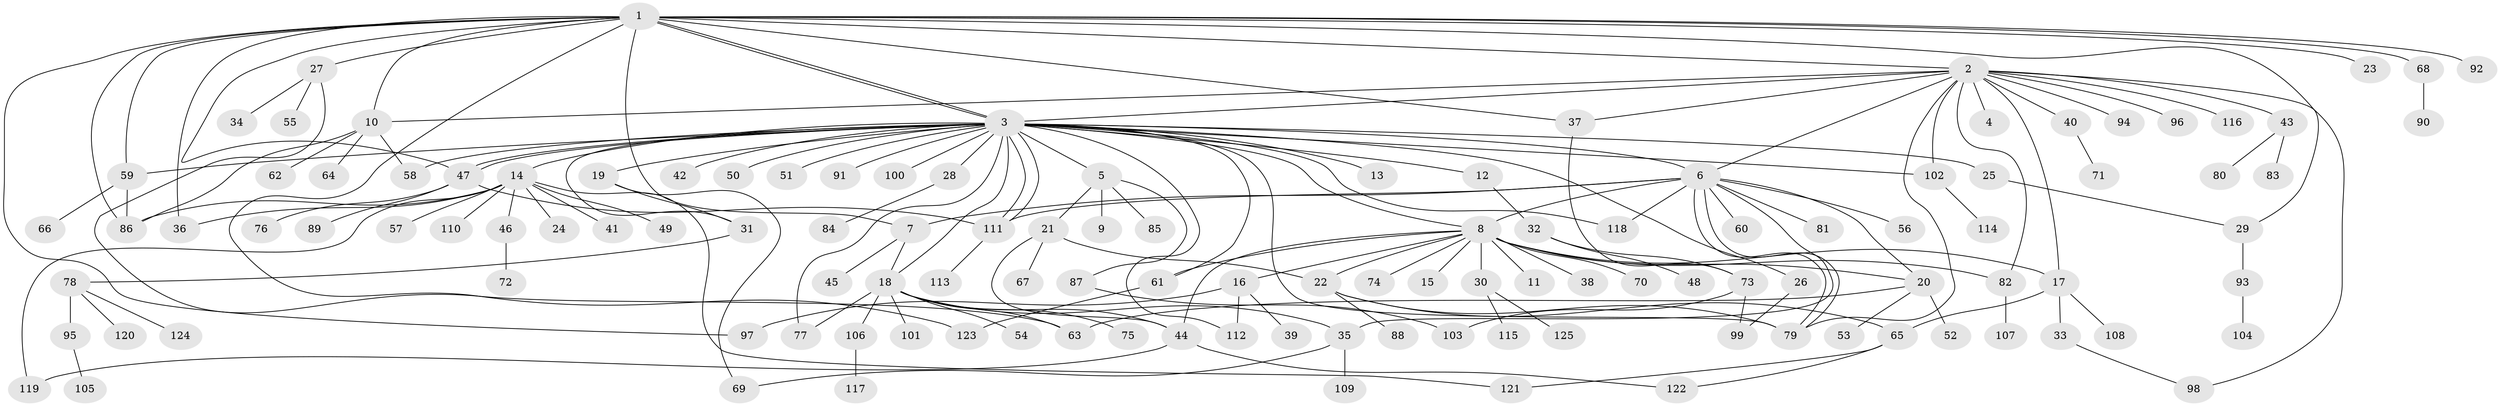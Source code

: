 // Generated by graph-tools (version 1.1) at 2025/01/03/09/25 03:01:43]
// undirected, 125 vertices, 174 edges
graph export_dot {
graph [start="1"]
  node [color=gray90,style=filled];
  1;
  2;
  3;
  4;
  5;
  6;
  7;
  8;
  9;
  10;
  11;
  12;
  13;
  14;
  15;
  16;
  17;
  18;
  19;
  20;
  21;
  22;
  23;
  24;
  25;
  26;
  27;
  28;
  29;
  30;
  31;
  32;
  33;
  34;
  35;
  36;
  37;
  38;
  39;
  40;
  41;
  42;
  43;
  44;
  45;
  46;
  47;
  48;
  49;
  50;
  51;
  52;
  53;
  54;
  55;
  56;
  57;
  58;
  59;
  60;
  61;
  62;
  63;
  64;
  65;
  66;
  67;
  68;
  69;
  70;
  71;
  72;
  73;
  74;
  75;
  76;
  77;
  78;
  79;
  80;
  81;
  82;
  83;
  84;
  85;
  86;
  87;
  88;
  89;
  90;
  91;
  92;
  93;
  94;
  95;
  96;
  97;
  98;
  99;
  100;
  101;
  102;
  103;
  104;
  105;
  106;
  107;
  108;
  109;
  110;
  111;
  112;
  113;
  114;
  115;
  116;
  117;
  118;
  119;
  120;
  121;
  122;
  123;
  124;
  125;
  1 -- 2;
  1 -- 3;
  1 -- 3;
  1 -- 7;
  1 -- 10;
  1 -- 23;
  1 -- 27;
  1 -- 29;
  1 -- 36;
  1 -- 37;
  1 -- 47;
  1 -- 59;
  1 -- 68;
  1 -- 86;
  1 -- 92;
  1 -- 97;
  1 -- 123;
  2 -- 3;
  2 -- 4;
  2 -- 6;
  2 -- 10;
  2 -- 17;
  2 -- 37;
  2 -- 40;
  2 -- 43;
  2 -- 79;
  2 -- 82;
  2 -- 94;
  2 -- 96;
  2 -- 98;
  2 -- 102;
  2 -- 116;
  3 -- 5;
  3 -- 6;
  3 -- 8;
  3 -- 12;
  3 -- 13;
  3 -- 14;
  3 -- 18;
  3 -- 19;
  3 -- 25;
  3 -- 26;
  3 -- 28;
  3 -- 31;
  3 -- 42;
  3 -- 47;
  3 -- 47;
  3 -- 50;
  3 -- 51;
  3 -- 58;
  3 -- 59;
  3 -- 61;
  3 -- 77;
  3 -- 79;
  3 -- 91;
  3 -- 100;
  3 -- 102;
  3 -- 111;
  3 -- 111;
  3 -- 112;
  3 -- 118;
  5 -- 9;
  5 -- 21;
  5 -- 85;
  5 -- 87;
  6 -- 7;
  6 -- 8;
  6 -- 20;
  6 -- 35;
  6 -- 56;
  6 -- 60;
  6 -- 79;
  6 -- 79;
  6 -- 81;
  6 -- 111;
  6 -- 118;
  7 -- 18;
  7 -- 45;
  8 -- 11;
  8 -- 15;
  8 -- 16;
  8 -- 17;
  8 -- 20;
  8 -- 22;
  8 -- 30;
  8 -- 38;
  8 -- 44;
  8 -- 61;
  8 -- 70;
  8 -- 74;
  8 -- 82;
  10 -- 58;
  10 -- 62;
  10 -- 64;
  10 -- 86;
  12 -- 32;
  14 -- 24;
  14 -- 36;
  14 -- 41;
  14 -- 46;
  14 -- 49;
  14 -- 57;
  14 -- 86;
  14 -- 110;
  14 -- 119;
  14 -- 121;
  16 -- 39;
  16 -- 97;
  16 -- 112;
  17 -- 33;
  17 -- 65;
  17 -- 108;
  18 -- 35;
  18 -- 44;
  18 -- 54;
  18 -- 63;
  18 -- 75;
  18 -- 77;
  18 -- 101;
  18 -- 106;
  19 -- 31;
  19 -- 69;
  20 -- 52;
  20 -- 53;
  20 -- 63;
  21 -- 22;
  21 -- 44;
  21 -- 67;
  22 -- 65;
  22 -- 79;
  22 -- 88;
  25 -- 29;
  26 -- 99;
  27 -- 34;
  27 -- 55;
  27 -- 63;
  28 -- 84;
  29 -- 93;
  30 -- 115;
  30 -- 125;
  31 -- 78;
  32 -- 48;
  32 -- 73;
  33 -- 98;
  35 -- 69;
  35 -- 109;
  37 -- 73;
  40 -- 71;
  43 -- 80;
  43 -- 83;
  44 -- 119;
  44 -- 122;
  46 -- 72;
  47 -- 76;
  47 -- 89;
  47 -- 111;
  59 -- 66;
  59 -- 86;
  61 -- 123;
  65 -- 121;
  65 -- 122;
  68 -- 90;
  73 -- 99;
  73 -- 103;
  78 -- 95;
  78 -- 120;
  78 -- 124;
  82 -- 107;
  87 -- 103;
  93 -- 104;
  95 -- 105;
  102 -- 114;
  106 -- 117;
  111 -- 113;
}
